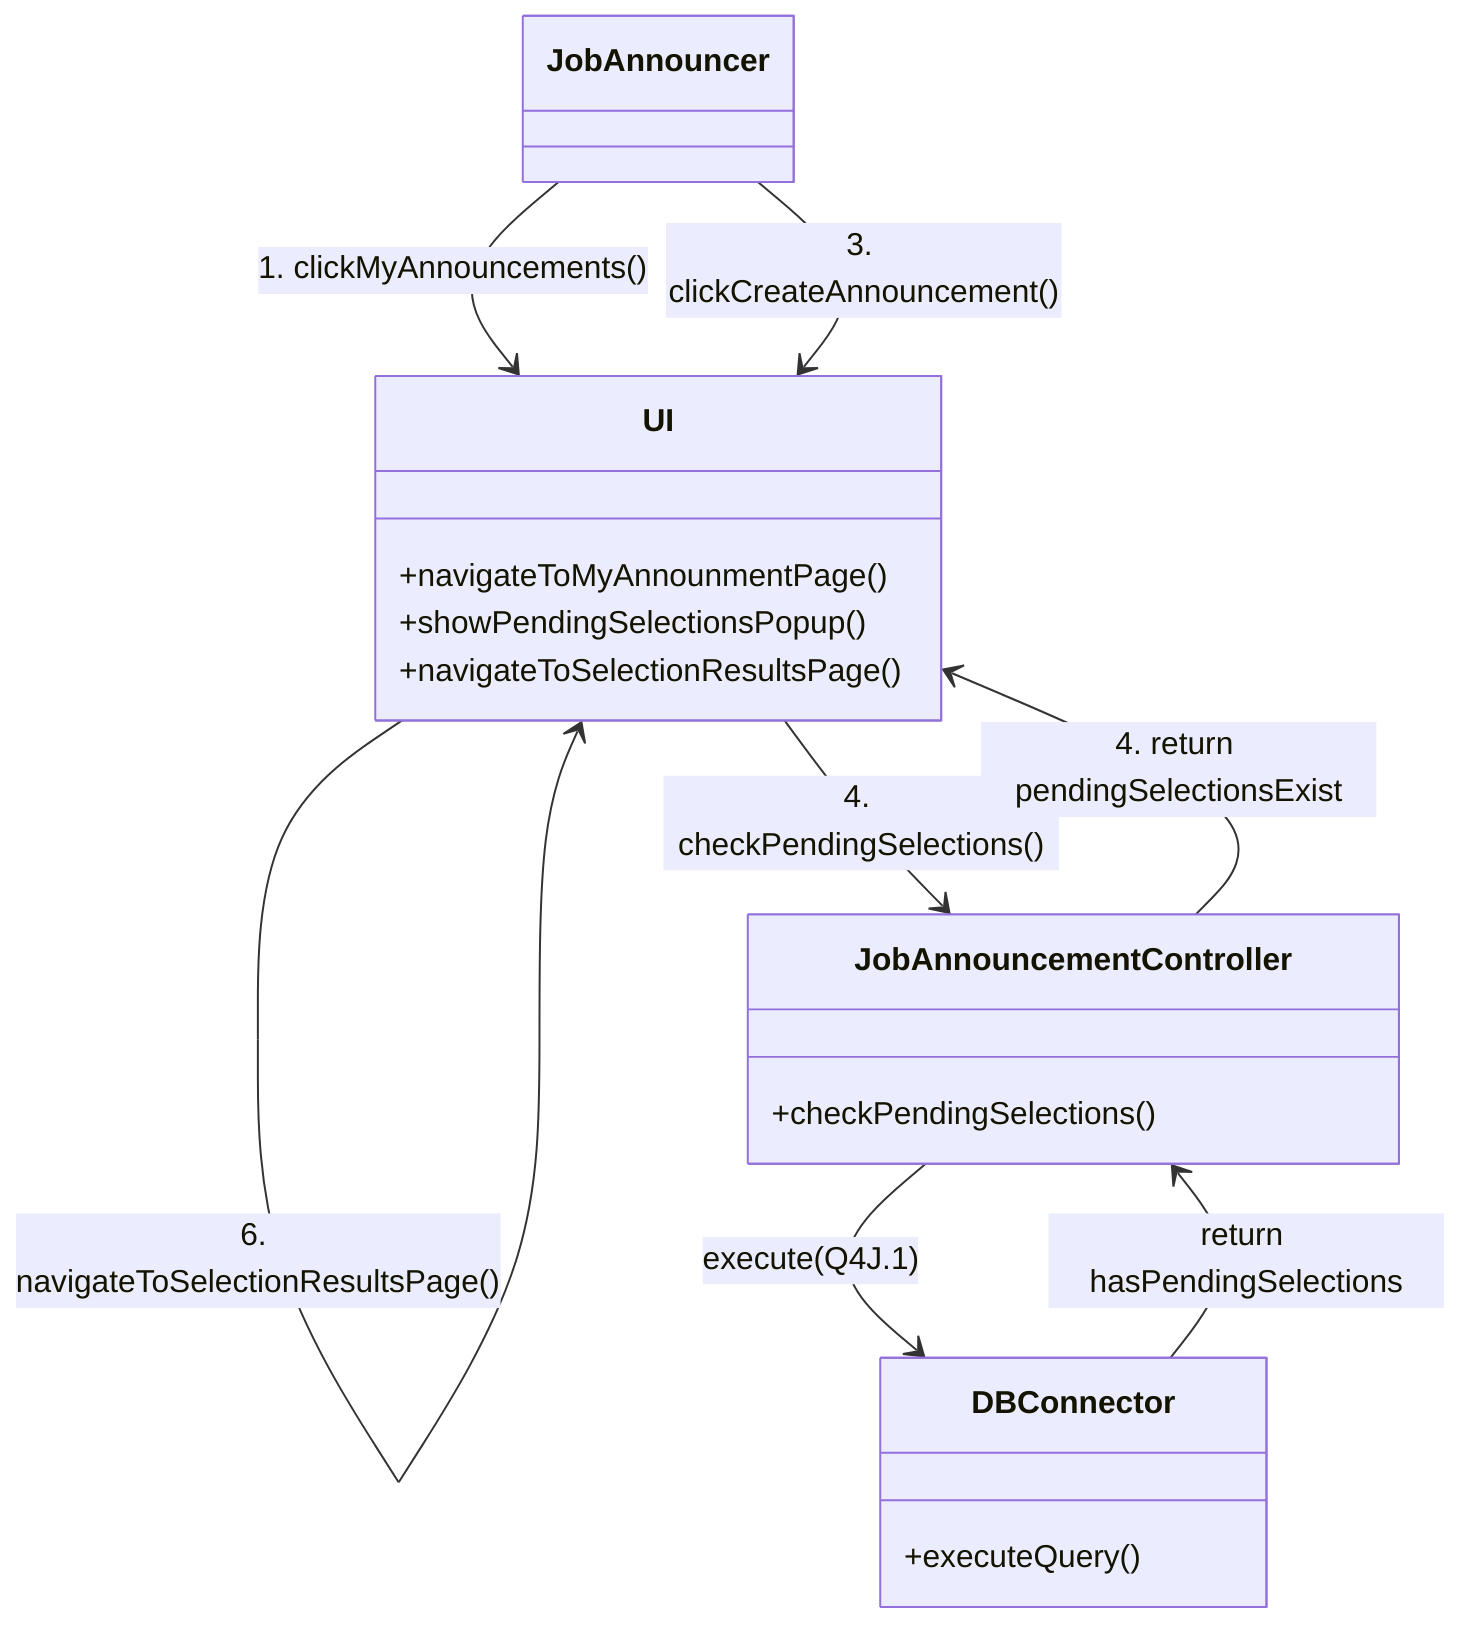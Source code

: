 classDiagram
    JobAnnouncer --> UI: 1. clickMyAnnouncements()
    UI --> UI: 2. navigateToMyAnnounmentPage()
    JobAnnouncer --> UI : 3. clickCreateAnnouncement()
    UI --> JobAnnouncementController: 4. checkPendingSelections()
    JobAnnouncementController --> DBConnector: execute(Q4J.1)
    DBConnector --> JobAnnouncementController: return hasPendingSelections
    JobAnnouncementController --> UI: 4. return pendingSelectionsExist
    UI --> UI: 5. showPendingSelectionsPopup()
    UI --> UI: 6. navigateToSelectionResultsPage()

    class JobAnnouncer{

    }

    class UI {
        +navigateToMyAnnounmentPage()
        +showPendingSelectionsPopup()
        +navigateToSelectionResultsPage()
    }

    class JobAnnouncementController {
        +checkPendingSelections()
    }

    class DBConnector {
        +executeQuery()
    }